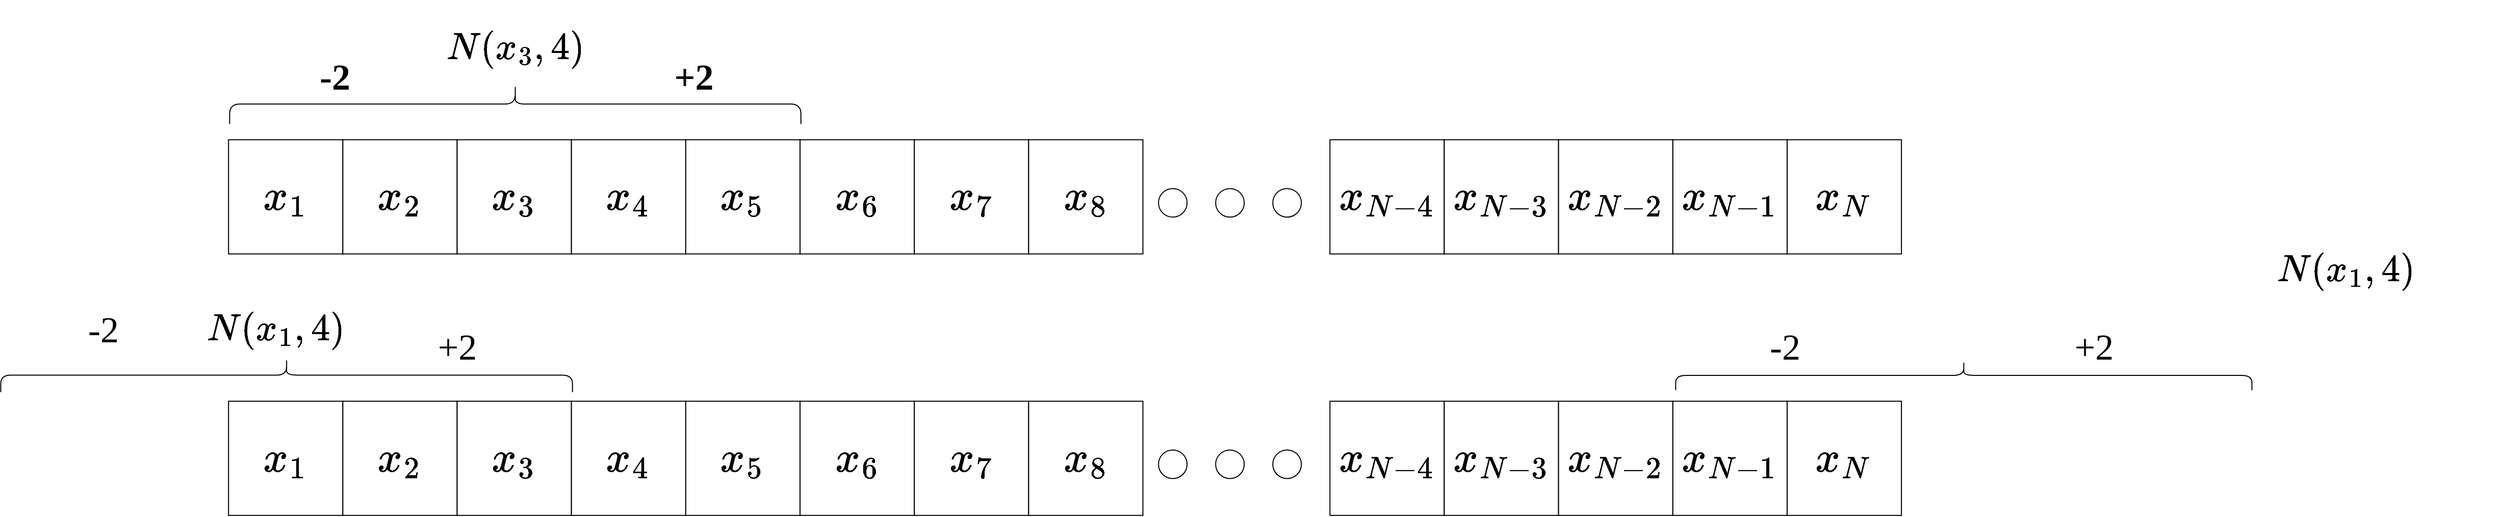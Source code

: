 <mxfile version="15.8.7" type="device"><diagram id="Iryi2xIDV_l3dVKbwNY-" name="Page-1"><mxGraphModel dx="1342" dy="1025" grid="1" gridSize="10" guides="1" tooltips="1" connect="1" arrows="1" fold="1" page="1" pageScale="1" pageWidth="2339" pageHeight="3300" math="1" shadow="0"><root><mxCell id="0"/><mxCell id="1" parent="0"/><mxCell id="Yqhw-4a-dzi1t7SCON4l-1" value="&lt;h1&gt;&lt;font style=&quot;font-size: 36px&quot;&gt;$$x_1$$&lt;/font&gt;&lt;/h1&gt;" style="whiteSpace=wrap;html=1;aspect=fixed;" parent="1" vertex="1"><mxGeometry x="304.104" y="611.187" width="112.082" height="112.082" as="geometry"/></mxCell><mxCell id="Yqhw-4a-dzi1t7SCON4l-2" value="&lt;h1&gt;&lt;span&gt;&lt;font style=&quot;font-size: 36px&quot;&gt;$$x_2$$&lt;/font&gt;&lt;/span&gt;&lt;/h1&gt;" style="whiteSpace=wrap;html=1;aspect=fixed;" parent="1" vertex="1"><mxGeometry x="416.186" y="611.187" width="112.082" height="112.082" as="geometry"/></mxCell><mxCell id="Yqhw-4a-dzi1t7SCON4l-3" value="&lt;span&gt;&lt;font style=&quot;font-size: 36px&quot;&gt;$$x_3$$&lt;/font&gt;&lt;/span&gt;" style="whiteSpace=wrap;html=1;aspect=fixed;" parent="1" vertex="1"><mxGeometry x="528.268" y="611.187" width="112.082" height="112.082" as="geometry"/></mxCell><mxCell id="Yqhw-4a-dzi1t7SCON4l-4" value="&lt;span&gt;&lt;font style=&quot;font-size: 36px&quot;&gt;$$x_4$$&lt;/font&gt;&lt;/span&gt;" style="whiteSpace=wrap;html=1;aspect=fixed;" parent="1" vertex="1"><mxGeometry x="640.35" y="611.187" width="112.082" height="112.082" as="geometry"/></mxCell><mxCell id="Yqhw-4a-dzi1t7SCON4l-5" value="&lt;span&gt;&lt;font style=&quot;font-size: 36px&quot;&gt;$$x_5$$&lt;/font&gt;&lt;/span&gt;" style="whiteSpace=wrap;html=1;aspect=fixed;" parent="1" vertex="1"><mxGeometry x="752.431" y="611.187" width="112.082" height="112.082" as="geometry"/></mxCell><mxCell id="Yqhw-4a-dzi1t7SCON4l-6" value="&lt;span&gt;&lt;font style=&quot;font-size: 36px&quot;&gt;$$x_6$$&lt;/font&gt;&lt;/span&gt;" style="whiteSpace=wrap;html=1;aspect=fixed;" parent="1" vertex="1"><mxGeometry x="864.513" y="611.187" width="112.082" height="112.082" as="geometry"/></mxCell><mxCell id="Yqhw-4a-dzi1t7SCON4l-7" value="&lt;span&gt;&lt;font style=&quot;font-size: 36px&quot;&gt;$$x_7$$&lt;/font&gt;&lt;/span&gt;" style="whiteSpace=wrap;html=1;aspect=fixed;" parent="1" vertex="1"><mxGeometry x="976.595" y="611.187" width="112.082" height="112.082" as="geometry"/></mxCell><mxCell id="Yqhw-4a-dzi1t7SCON4l-8" value="&lt;span&gt;&lt;font style=&quot;font-size: 36px&quot;&gt;$$x_8$$&lt;/font&gt;&lt;/span&gt;" style="whiteSpace=wrap;html=1;aspect=fixed;" parent="1" vertex="1"><mxGeometry x="1088.677" y="611.187" width="112.082" height="112.082" as="geometry"/></mxCell><mxCell id="Yqhw-4a-dzi1t7SCON4l-12" value="" style="ellipse;whiteSpace=wrap;html=1;aspect=fixed;" parent="1" vertex="1"><mxGeometry x="1216.024" y="659.065" width="28.02" height="28.02" as="geometry"/></mxCell><mxCell id="Yqhw-4a-dzi1t7SCON4l-14" value="" style="ellipse;whiteSpace=wrap;html=1;aspect=fixed;" parent="1" vertex="1"><mxGeometry x="1272.065" y="659.065" width="28.02" height="28.02" as="geometry"/></mxCell><mxCell id="Yqhw-4a-dzi1t7SCON4l-15" value="" style="ellipse;whiteSpace=wrap;html=1;aspect=fixed;" parent="1" vertex="1"><mxGeometry x="1328.106" y="659.065" width="28.02" height="28.02" as="geometry"/></mxCell><mxCell id="Yqhw-4a-dzi1t7SCON4l-16" value="&lt;span&gt;&lt;font style=&quot;font-size: 36px&quot;&gt;$$x_{N-4}$$&lt;/font&gt;&lt;/span&gt;" style="whiteSpace=wrap;html=1;aspect=fixed;" parent="1" vertex="1"><mxGeometry x="1384.147" y="611.187" width="112.082" height="112.082" as="geometry"/></mxCell><mxCell id="Yqhw-4a-dzi1t7SCON4l-17" value="&lt;font style=&quot;font-size: 36px&quot;&gt;$$x_{N-3}$$&lt;/font&gt;" style="whiteSpace=wrap;html=1;aspect=fixed;" parent="1" vertex="1"><mxGeometry x="1496.229" y="611.187" width="112.082" height="112.082" as="geometry"/></mxCell><mxCell id="Yqhw-4a-dzi1t7SCON4l-18" value="&lt;font style=&quot;font-size: 36px&quot;&gt;$$x_{N-2}$$&lt;/font&gt;" style="whiteSpace=wrap;html=1;aspect=fixed;" parent="1" vertex="1"><mxGeometry x="1608.31" y="611.187" width="112.082" height="112.082" as="geometry"/></mxCell><mxCell id="Yqhw-4a-dzi1t7SCON4l-19" value="&lt;font style=&quot;font-size: 36px&quot;&gt;$$x_{N-1}$$&lt;/font&gt;" style="whiteSpace=wrap;html=1;aspect=fixed;" parent="1" vertex="1"><mxGeometry x="1720.392" y="611.187" width="112.082" height="112.082" as="geometry"/></mxCell><mxCell id="Yqhw-4a-dzi1t7SCON4l-20" value="&lt;span&gt;&lt;font style=&quot;font-size: 36px&quot;&gt;$$x_N$$&lt;/font&gt;&lt;/span&gt;" style="whiteSpace=wrap;html=1;aspect=fixed;" parent="1" vertex="1"><mxGeometry x="1832.474" y="611.187" width="112.082" height="112.082" as="geometry"/></mxCell><mxCell id="Yqhw-4a-dzi1t7SCON4l-22" value="" style="shape=curlyBracket;whiteSpace=wrap;html=1;rounded=1;flipH=1;fontFamily=Lucida Console;fontSize=36;rotation=-90;" parent="1" vertex="1"><mxGeometry x="565.64" y="296.04" width="39.3" height="560.22" as="geometry"/></mxCell><mxCell id="Yqhw-4a-dzi1t7SCON4l-24" value="&lt;h1&gt;&lt;font style=&quot;font-size: 36px&quot;&gt;+2&lt;/font&gt;&lt;/h1&gt;" style="text;html=1;align=center;verticalAlign=middle;resizable=0;points=[];autosize=1;strokeColor=none;fillColor=none;fontSize=18;fontFamily=Lucida Console;" parent="1" vertex="1"><mxGeometry x="730.002" y="509.997" width="60" height="80" as="geometry"/></mxCell><mxCell id="Yqhw-4a-dzi1t7SCON4l-25" value="&lt;h1&gt;&lt;font style=&quot;font-size: 36px&quot;&gt;-2&lt;/font&gt;&lt;/h1&gt;" style="text;html=1;align=center;verticalAlign=middle;resizable=0;points=[];autosize=1;strokeColor=none;fillColor=none;fontSize=18;fontFamily=Lucida Console;" parent="1" vertex="1"><mxGeometry x="377.818" y="509.997" width="60" height="80" as="geometry"/></mxCell><mxCell id="Yqhw-4a-dzi1t7SCON4l-26" value="&lt;h1&gt;&lt;font style=&quot;font-size: 36px&quot;&gt;$$N(x_3, 4)$$&lt;/font&gt;&lt;/h1&gt;" style="text;html=1;align=center;verticalAlign=middle;resizable=0;points=[];autosize=1;strokeColor=none;fillColor=none;fontSize=18;fontFamily=Lucida Console;" parent="1" vertex="1"><mxGeometry x="430.289" y="480" width="310" height="80" as="geometry"/></mxCell><mxCell id="Yqhw-4a-dzi1t7SCON4l-27" value="&lt;font style=&quot;font-size: 36px&quot;&gt;$$x_1$$&lt;/font&gt;" style="whiteSpace=wrap;html=1;aspect=fixed;" parent="1" vertex="1"><mxGeometry x="304.104" y="867.847" width="112.082" height="112.082" as="geometry"/></mxCell><mxCell id="Yqhw-4a-dzi1t7SCON4l-28" value="&lt;span&gt;&lt;font style=&quot;font-size: 36px&quot;&gt;$$x_2$$&lt;/font&gt;&lt;/span&gt;" style="whiteSpace=wrap;html=1;aspect=fixed;" parent="1" vertex="1"><mxGeometry x="416.186" y="867.847" width="112.082" height="112.082" as="geometry"/></mxCell><mxCell id="Yqhw-4a-dzi1t7SCON4l-29" value="&lt;span&gt;&lt;font style=&quot;font-size: 36px&quot;&gt;$$x_3$$&lt;/font&gt;&lt;/span&gt;" style="whiteSpace=wrap;html=1;aspect=fixed;" parent="1" vertex="1"><mxGeometry x="528.268" y="867.847" width="112.082" height="112.082" as="geometry"/></mxCell><mxCell id="Yqhw-4a-dzi1t7SCON4l-30" value="&lt;span&gt;&lt;font style=&quot;font-size: 36px&quot;&gt;$$x_4$$&lt;/font&gt;&lt;/span&gt;" style="whiteSpace=wrap;html=1;aspect=fixed;" parent="1" vertex="1"><mxGeometry x="640.35" y="867.847" width="112.082" height="112.082" as="geometry"/></mxCell><mxCell id="Yqhw-4a-dzi1t7SCON4l-31" value="&lt;span&gt;&lt;font style=&quot;font-size: 36px&quot;&gt;$$x_5$$&lt;/font&gt;&lt;/span&gt;" style="whiteSpace=wrap;html=1;aspect=fixed;" parent="1" vertex="1"><mxGeometry x="752.431" y="867.847" width="112.082" height="112.082" as="geometry"/></mxCell><mxCell id="Yqhw-4a-dzi1t7SCON4l-32" value="&lt;span&gt;&lt;font style=&quot;font-size: 36px&quot;&gt;$$x_6$$&lt;/font&gt;&lt;/span&gt;" style="whiteSpace=wrap;html=1;aspect=fixed;" parent="1" vertex="1"><mxGeometry x="864.513" y="867.847" width="112.082" height="112.082" as="geometry"/></mxCell><mxCell id="Yqhw-4a-dzi1t7SCON4l-33" value="&lt;span&gt;&lt;font style=&quot;font-size: 36px&quot;&gt;$$x_7$$&lt;/font&gt;&lt;/span&gt;" style="whiteSpace=wrap;html=1;aspect=fixed;" parent="1" vertex="1"><mxGeometry x="976.595" y="867.847" width="112.082" height="112.082" as="geometry"/></mxCell><mxCell id="Yqhw-4a-dzi1t7SCON4l-34" value="&lt;span&gt;&lt;font style=&quot;font-size: 36px&quot;&gt;$$x_8$$&lt;/font&gt;&lt;/span&gt;" style="whiteSpace=wrap;html=1;aspect=fixed;" parent="1" vertex="1"><mxGeometry x="1088.677" y="867.847" width="112.082" height="112.082" as="geometry"/></mxCell><mxCell id="Yqhw-4a-dzi1t7SCON4l-38" value="" style="ellipse;whiteSpace=wrap;html=1;aspect=fixed;" parent="1" vertex="1"><mxGeometry x="1216.024" y="915.724" width="28.02" height="28.02" as="geometry"/></mxCell><mxCell id="Yqhw-4a-dzi1t7SCON4l-39" value="" style="ellipse;whiteSpace=wrap;html=1;aspect=fixed;" parent="1" vertex="1"><mxGeometry x="1272.065" y="915.724" width="28.02" height="28.02" as="geometry"/></mxCell><mxCell id="Yqhw-4a-dzi1t7SCON4l-40" value="" style="ellipse;whiteSpace=wrap;html=1;aspect=fixed;" parent="1" vertex="1"><mxGeometry x="1328.106" y="915.724" width="28.02" height="28.02" as="geometry"/></mxCell><mxCell id="Yqhw-4a-dzi1t7SCON4l-41" value="&lt;span&gt;&lt;font style=&quot;font-size: 36px&quot;&gt;$$x_{N-4}$$&lt;/font&gt;&lt;/span&gt;" style="whiteSpace=wrap;html=1;aspect=fixed;" parent="1" vertex="1"><mxGeometry x="1384.147" y="867.847" width="112.082" height="112.082" as="geometry"/></mxCell><mxCell id="Yqhw-4a-dzi1t7SCON4l-42" value="&lt;font style=&quot;font-size: 36px&quot;&gt;$$x_{N-3}$$&lt;/font&gt;" style="whiteSpace=wrap;html=1;aspect=fixed;" parent="1" vertex="1"><mxGeometry x="1496.229" y="867.847" width="112.082" height="112.082" as="geometry"/></mxCell><mxCell id="Yqhw-4a-dzi1t7SCON4l-43" value="&lt;font style=&quot;font-size: 36px&quot;&gt;$$x_{N-2}$$&lt;/font&gt;" style="whiteSpace=wrap;html=1;aspect=fixed;" parent="1" vertex="1"><mxGeometry x="1608.31" y="867.847" width="112.082" height="112.082" as="geometry"/></mxCell><mxCell id="Yqhw-4a-dzi1t7SCON4l-44" value="&lt;font style=&quot;font-size: 36px&quot;&gt;$$x_{N-1}$$&lt;/font&gt;" style="whiteSpace=wrap;html=1;aspect=fixed;" parent="1" vertex="1"><mxGeometry x="1720.392" y="867.847" width="112.082" height="112.082" as="geometry"/></mxCell><mxCell id="Yqhw-4a-dzi1t7SCON4l-45" value="&lt;span&gt;&lt;font style=&quot;font-size: 36px&quot;&gt;$$x_N$$&lt;/font&gt;&lt;/span&gt;" style="whiteSpace=wrap;html=1;aspect=fixed;" parent="1" vertex="1"><mxGeometry x="1832.474" y="867.847" width="112.082" height="112.082" as="geometry"/></mxCell><mxCell id="Yqhw-4a-dzi1t7SCON4l-46" value="" style="shape=curlyBracket;whiteSpace=wrap;html=1;rounded=1;flipH=1;fontFamily=Lucida Console;fontSize=36;rotation=-90;" parent="1" vertex="1"><mxGeometry x="344.28" y="561.9" width="33.54" height="560.62" as="geometry"/></mxCell><mxCell id="Yqhw-4a-dzi1t7SCON4l-47" value="&lt;font style=&quot;font-size: 36px&quot;&gt;+2&lt;/font&gt;" style="text;html=1;align=center;verticalAlign=middle;resizable=0;points=[];autosize=1;strokeColor=none;fillColor=none;fontSize=18;fontFamily=Lucida Console;" parent="1" vertex="1"><mxGeometry x="498.027" y="800.496" width="60" height="30" as="geometry"/></mxCell><mxCell id="Yqhw-4a-dzi1t7SCON4l-48" value="&lt;font style=&quot;font-size: 36px&quot;&gt;-2&lt;/font&gt;" style="text;html=1;align=center;verticalAlign=middle;resizable=0;points=[];autosize=1;strokeColor=none;fillColor=none;fontSize=18;fontFamily=Lucida Console;" parent="1" vertex="1"><mxGeometry x="151.043" y="783.496" width="60" height="30" as="geometry"/></mxCell><mxCell id="Yqhw-4a-dzi1t7SCON4l-49" value="&lt;font style=&quot;font-size: 36px&quot;&gt;$$N(x_1, 4)$$&lt;/font&gt;" style="text;html=1;align=center;verticalAlign=middle;resizable=0;points=[];autosize=1;strokeColor=none;fillColor=none;fontSize=18;fontFamily=Lucida Console;" parent="1" vertex="1"><mxGeometry x="200.003" y="780.639" width="300" height="30" as="geometry"/></mxCell><mxCell id="Yqhw-4a-dzi1t7SCON4l-50" value="" style="shape=curlyBracket;whiteSpace=wrap;html=1;rounded=1;flipH=1;fontFamily=Lucida Console;fontSize=36;rotation=-90;" parent="1" vertex="1"><mxGeometry x="1991.27" y="560" width="28.88" height="565.06" as="geometry"/></mxCell><mxCell id="Yqhw-4a-dzi1t7SCON4l-51" value="&lt;font style=&quot;font-size: 36px&quot;&gt;+2&lt;/font&gt;" style="text;html=1;align=center;verticalAlign=middle;resizable=0;points=[];autosize=1;strokeColor=none;fillColor=none;fontSize=18;fontFamily=Lucida Console;" parent="1" vertex="1"><mxGeometry x="2102.678" y="800.496" width="60" height="30" as="geometry"/></mxCell><mxCell id="Yqhw-4a-dzi1t7SCON4l-52" value="&lt;font style=&quot;font-size: 36px&quot;&gt;-2&lt;/font&gt;" style="text;html=1;align=center;verticalAlign=middle;resizable=0;points=[];autosize=1;strokeColor=none;fillColor=none;fontSize=18;fontFamily=Lucida Console;" parent="1" vertex="1"><mxGeometry x="1800.004" y="800.496" width="60" height="30" as="geometry"/></mxCell><mxCell id="Yqhw-4a-dzi1t7SCON4l-53" value="&lt;font style=&quot;font-size: 36px&quot;&gt;$$N(x_1, 4)$$&lt;/font&gt;" style="text;html=1;align=center;verticalAlign=middle;resizable=0;points=[];autosize=1;strokeColor=none;fillColor=none;fontSize=18;fontFamily=Lucida Console;" parent="1" vertex="1"><mxGeometry x="2230.005" y="723.269" width="300" height="30" as="geometry"/></mxCell></root></mxGraphModel></diagram></mxfile>